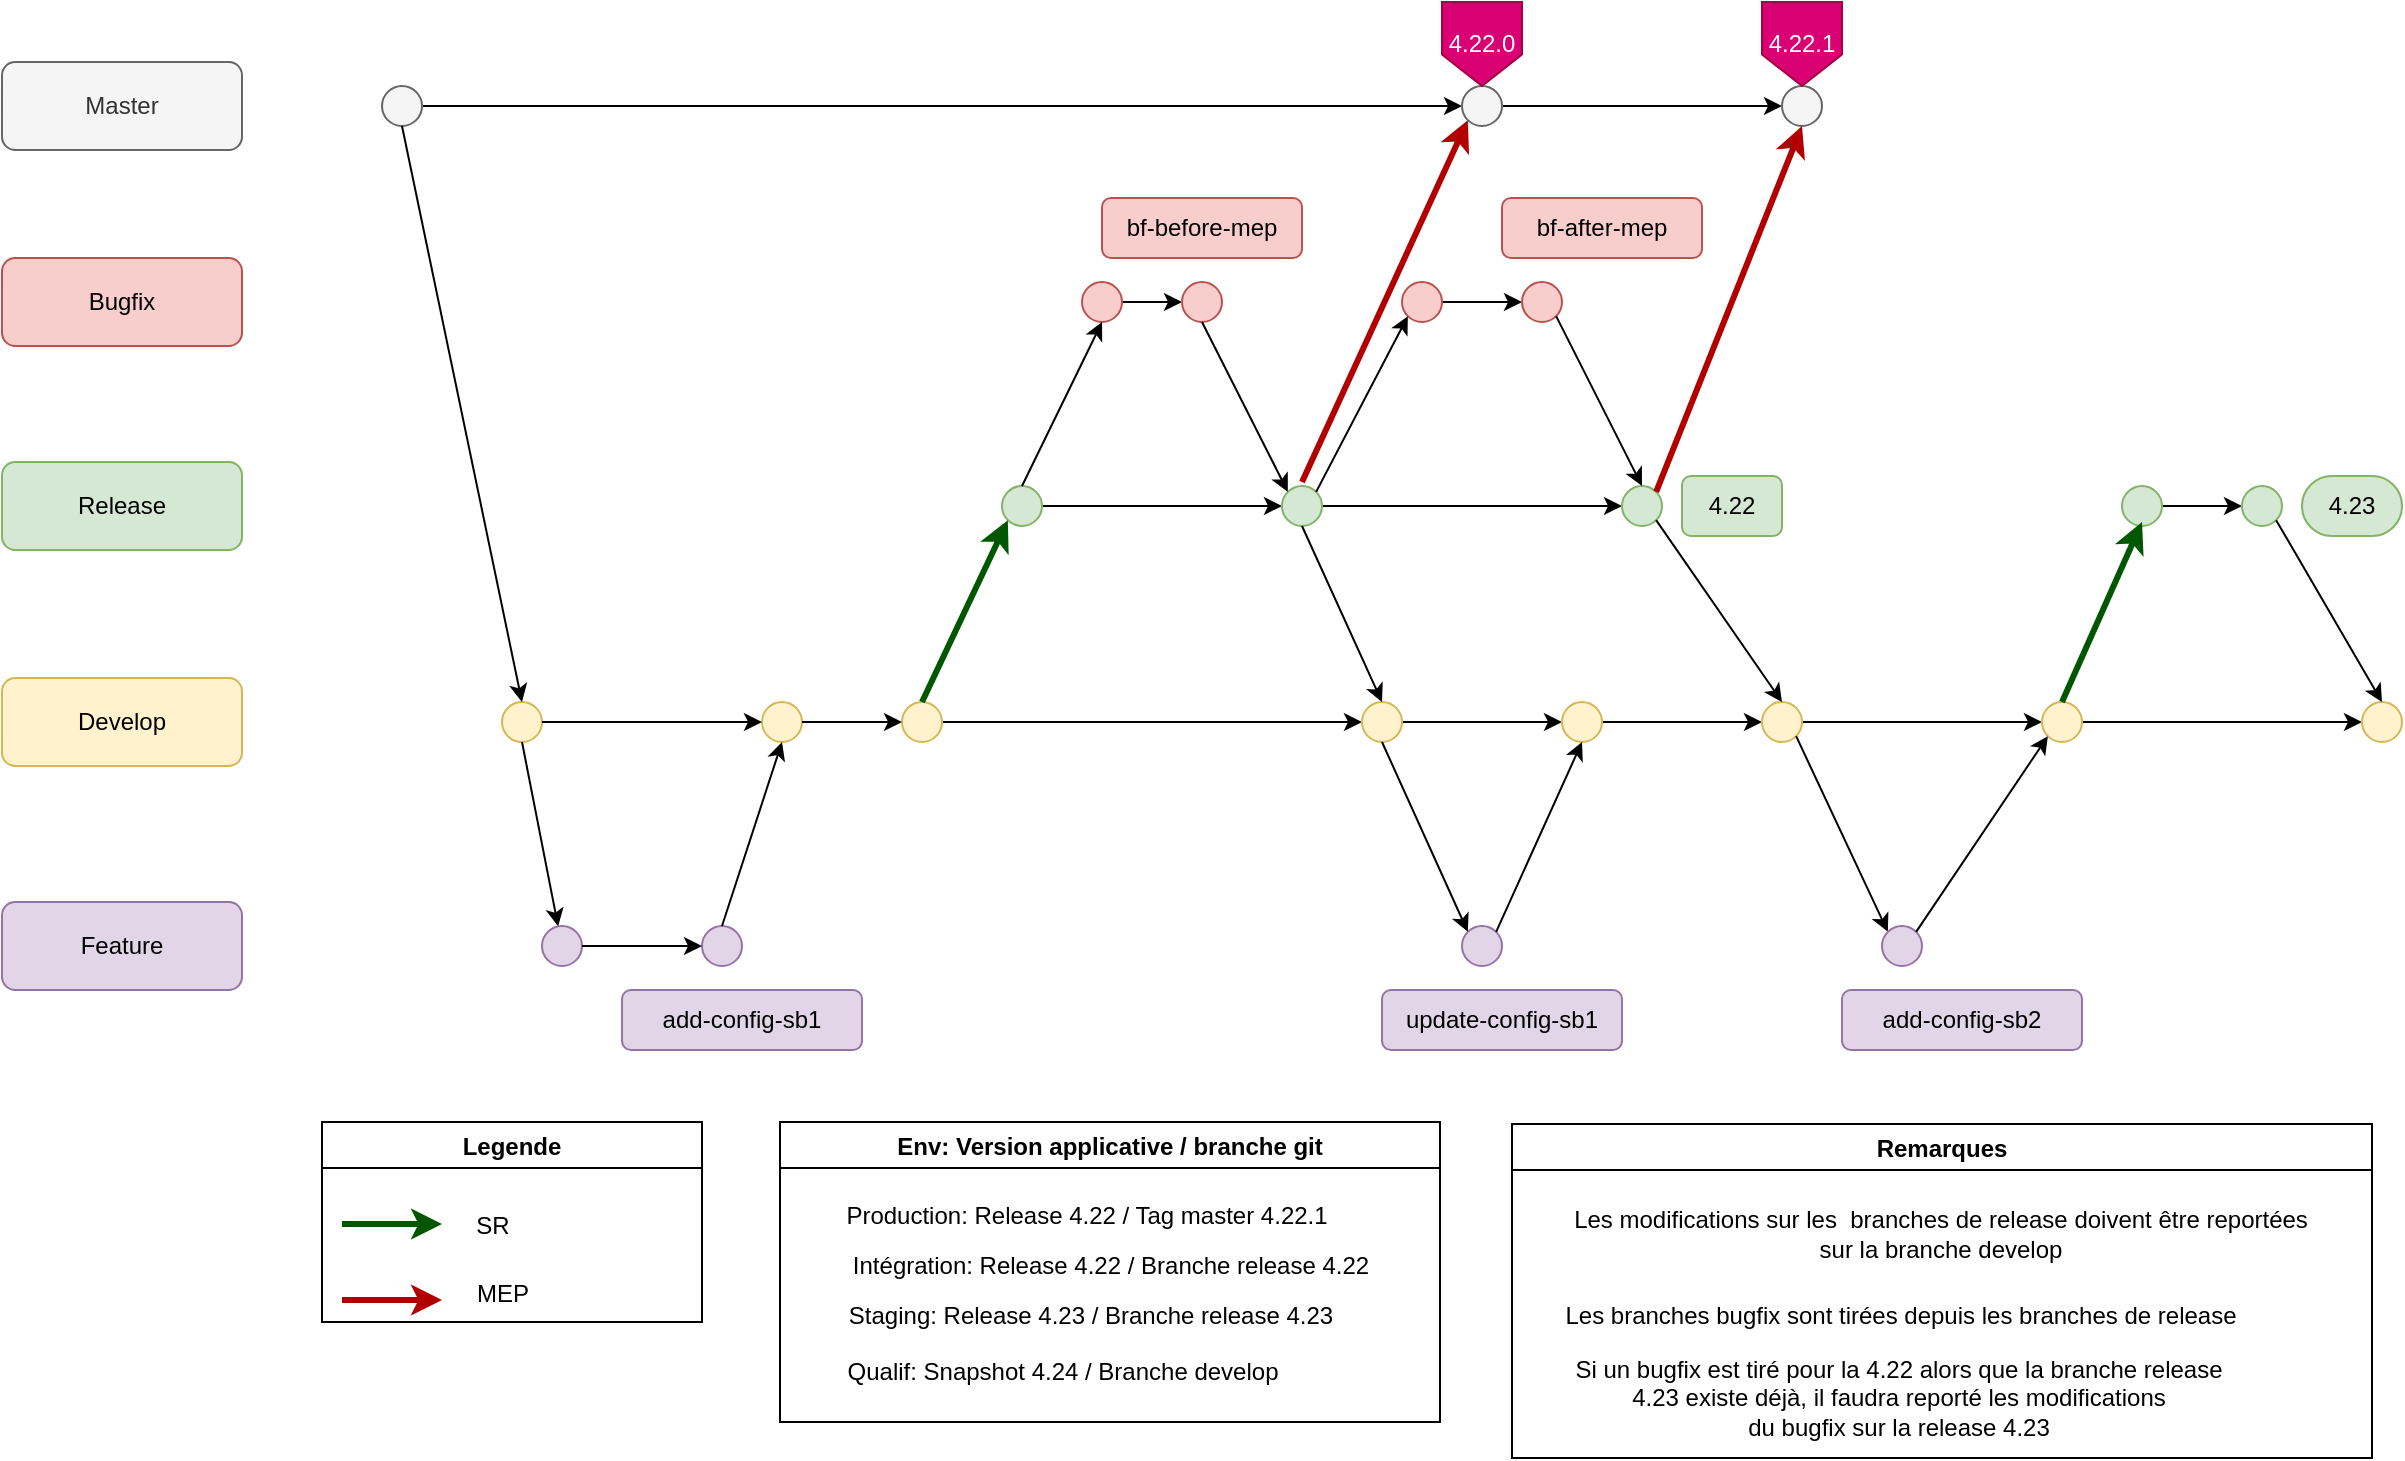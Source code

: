 <mxfile version="12.4.3" type="github" pages="1">
  <diagram id="-6oB9mol3KRmY-ijUOtQ" name="Page-1">
    <mxGraphModel dx="2692" dy="767" grid="1" gridSize="10" guides="1" tooltips="1" connect="1" arrows="1" fold="1" page="1" pageScale="1" pageWidth="1100" pageHeight="850" math="0" shadow="0">
      <root>
        <mxCell id="0"/>
        <mxCell id="1" parent="0"/>
        <mxCell id="VfZ5wekR2989KPgDg3WH-78" value="" style="edgeStyle=orthogonalEdgeStyle;rounded=0;orthogonalLoop=1;jettySize=auto;html=1;" parent="1" source="VfZ5wekR2989KPgDg3WH-1" target="VfZ5wekR2989KPgDg3WH-77" edge="1">
          <mxGeometry relative="1" as="geometry"/>
        </mxCell>
        <mxCell id="VfZ5wekR2989KPgDg3WH-1" value="" style="ellipse;whiteSpace=wrap;html=1;aspect=fixed;fillColor=#f5f5f5;strokeColor=#666666;fontColor=#333333;" parent="1" vertex="1">
          <mxGeometry x="70" y="92" width="20" height="20" as="geometry"/>
        </mxCell>
        <mxCell id="VfZ5wekR2989KPgDg3WH-102" value="" style="edgeStyle=orthogonalEdgeStyle;rounded=0;orthogonalLoop=1;jettySize=auto;html=1;" parent="1" source="VfZ5wekR2989KPgDg3WH-77" target="VfZ5wekR2989KPgDg3WH-101" edge="1">
          <mxGeometry relative="1" as="geometry"/>
        </mxCell>
        <mxCell id="VfZ5wekR2989KPgDg3WH-77" value="" style="ellipse;whiteSpace=wrap;html=1;aspect=fixed;fillColor=#f5f5f5;strokeColor=#666666;fontColor=#333333;" parent="1" vertex="1">
          <mxGeometry x="610" y="92" width="20" height="20" as="geometry"/>
        </mxCell>
        <mxCell id="VfZ5wekR2989KPgDg3WH-101" value="" style="ellipse;whiteSpace=wrap;html=1;aspect=fixed;fillColor=#f5f5f5;strokeColor=#666666;fontColor=#333333;" parent="1" vertex="1">
          <mxGeometry x="770" y="92" width="20" height="20" as="geometry"/>
        </mxCell>
        <mxCell id="VfZ5wekR2989KPgDg3WH-2" value="" style="ellipse;whiteSpace=wrap;html=1;aspect=fixed;fillColor=#fff2cc;strokeColor=#d6b656;" parent="1" vertex="1">
          <mxGeometry x="260" y="400" width="20" height="20" as="geometry"/>
        </mxCell>
        <mxCell id="VfZ5wekR2989KPgDg3WH-3" value="" style="ellipse;whiteSpace=wrap;html=1;aspect=fixed;fillColor=#fff2cc;strokeColor=#d6b656;" parent="1" vertex="1">
          <mxGeometry x="130" y="400" width="20" height="20" as="geometry"/>
        </mxCell>
        <mxCell id="VfZ5wekR2989KPgDg3WH-4" value="" style="ellipse;whiteSpace=wrap;html=1;aspect=fixed;fillColor=#e1d5e7;strokeColor=#9673a6;" parent="1" vertex="1">
          <mxGeometry x="150" y="512" width="20" height="20" as="geometry"/>
        </mxCell>
        <mxCell id="VfZ5wekR2989KPgDg3WH-5" value="" style="ellipse;whiteSpace=wrap;html=1;aspect=fixed;fillColor=#e1d5e7;strokeColor=#9673a6;" parent="1" vertex="1">
          <mxGeometry x="230" y="512" width="20" height="20" as="geometry"/>
        </mxCell>
        <mxCell id="VfZ5wekR2989KPgDg3WH-64" value="" style="edgeStyle=orthogonalEdgeStyle;rounded=0;orthogonalLoop=1;jettySize=auto;html=1;" parent="1" source="VfZ5wekR2989KPgDg3WH-6" target="VfZ5wekR2989KPgDg3WH-63" edge="1">
          <mxGeometry relative="1" as="geometry"/>
        </mxCell>
        <mxCell id="VfZ5wekR2989KPgDg3WH-6" value="" style="ellipse;whiteSpace=wrap;html=1;aspect=fixed;fillColor=#fff2cc;strokeColor=#d6b656;" parent="1" vertex="1">
          <mxGeometry x="330" y="400" width="20" height="20" as="geometry"/>
        </mxCell>
        <mxCell id="VfZ5wekR2989KPgDg3WH-106" value="" style="edgeStyle=orthogonalEdgeStyle;rounded=0;orthogonalLoop=1;jettySize=auto;html=1;" parent="1" source="VfZ5wekR2989KPgDg3WH-63" target="VfZ5wekR2989KPgDg3WH-105" edge="1">
          <mxGeometry relative="1" as="geometry"/>
        </mxCell>
        <mxCell id="VfZ5wekR2989KPgDg3WH-63" value="" style="ellipse;whiteSpace=wrap;html=1;aspect=fixed;fillColor=#fff2cc;strokeColor=#d6b656;" parent="1" vertex="1">
          <mxGeometry x="560" y="400" width="20" height="20" as="geometry"/>
        </mxCell>
        <mxCell id="VfZ5wekR2989KPgDg3WH-109" value="" style="edgeStyle=orthogonalEdgeStyle;rounded=0;orthogonalLoop=1;jettySize=auto;html=1;" parent="1" source="VfZ5wekR2989KPgDg3WH-105" target="VfZ5wekR2989KPgDg3WH-108" edge="1">
          <mxGeometry relative="1" as="geometry"/>
        </mxCell>
        <mxCell id="VfZ5wekR2989KPgDg3WH-105" value="" style="ellipse;whiteSpace=wrap;html=1;aspect=fixed;fillColor=#fff2cc;strokeColor=#d6b656;" parent="1" vertex="1">
          <mxGeometry x="660" y="400" width="20" height="20" as="geometry"/>
        </mxCell>
        <mxCell id="VfZ5wekR2989KPgDg3WH-113" value="" style="edgeStyle=orthogonalEdgeStyle;rounded=0;orthogonalLoop=1;jettySize=auto;html=1;" parent="1" source="VfZ5wekR2989KPgDg3WH-108" target="VfZ5wekR2989KPgDg3WH-112" edge="1">
          <mxGeometry relative="1" as="geometry"/>
        </mxCell>
        <mxCell id="VfZ5wekR2989KPgDg3WH-108" value="" style="ellipse;whiteSpace=wrap;html=1;aspect=fixed;fillColor=#fff2cc;strokeColor=#d6b656;" parent="1" vertex="1">
          <mxGeometry x="760" y="400" width="20" height="20" as="geometry"/>
        </mxCell>
        <mxCell id="VfZ5wekR2989KPgDg3WH-132" value="" style="edgeStyle=orthogonalEdgeStyle;rounded=0;orthogonalLoop=1;jettySize=auto;html=1;" parent="1" source="VfZ5wekR2989KPgDg3WH-112" target="VfZ5wekR2989KPgDg3WH-131" edge="1">
          <mxGeometry relative="1" as="geometry"/>
        </mxCell>
        <mxCell id="VfZ5wekR2989KPgDg3WH-112" value="" style="ellipse;whiteSpace=wrap;html=1;aspect=fixed;fillColor=#fff2cc;strokeColor=#d6b656;" parent="1" vertex="1">
          <mxGeometry x="900" y="400" width="20" height="20" as="geometry"/>
        </mxCell>
        <mxCell id="VfZ5wekR2989KPgDg3WH-131" value="" style="ellipse;whiteSpace=wrap;html=1;aspect=fixed;fillColor=#fff2cc;strokeColor=#d6b656;" parent="1" vertex="1">
          <mxGeometry x="1060" y="400" width="20" height="20" as="geometry"/>
        </mxCell>
        <mxCell id="VfZ5wekR2989KPgDg3WH-60" value="" style="edgeStyle=orthogonalEdgeStyle;rounded=0;orthogonalLoop=1;jettySize=auto;html=1;" parent="1" source="VfZ5wekR2989KPgDg3WH-7" target="VfZ5wekR2989KPgDg3WH-59" edge="1">
          <mxGeometry relative="1" as="geometry"/>
        </mxCell>
        <mxCell id="VfZ5wekR2989KPgDg3WH-7" value="" style="ellipse;whiteSpace=wrap;html=1;aspect=fixed;fillColor=#d5e8d4;strokeColor=#82b366;" parent="1" vertex="1">
          <mxGeometry x="380" y="292" width="20" height="20" as="geometry"/>
        </mxCell>
        <mxCell id="VfZ5wekR2989KPgDg3WH-62" value="" style="edgeStyle=orthogonalEdgeStyle;rounded=0;orthogonalLoop=1;jettySize=auto;html=1;" parent="1" source="VfZ5wekR2989KPgDg3WH-59" target="VfZ5wekR2989KPgDg3WH-61" edge="1">
          <mxGeometry relative="1" as="geometry"/>
        </mxCell>
        <mxCell id="VfZ5wekR2989KPgDg3WH-59" value="" style="ellipse;whiteSpace=wrap;html=1;aspect=fixed;fillColor=#d5e8d4;strokeColor=#82b366;" parent="1" vertex="1">
          <mxGeometry x="520" y="292" width="20" height="20" as="geometry"/>
        </mxCell>
        <mxCell id="VfZ5wekR2989KPgDg3WH-61" value="" style="ellipse;whiteSpace=wrap;html=1;aspect=fixed;fillColor=#d5e8d4;strokeColor=#82b366;" parent="1" vertex="1">
          <mxGeometry x="690" y="292" width="20" height="20" as="geometry"/>
        </mxCell>
        <mxCell id="VfZ5wekR2989KPgDg3WH-125" value="" style="edgeStyle=orthogonalEdgeStyle;rounded=0;orthogonalLoop=1;jettySize=auto;html=1;" parent="1" source="VfZ5wekR2989KPgDg3WH-120" target="VfZ5wekR2989KPgDg3WH-124" edge="1">
          <mxGeometry relative="1" as="geometry"/>
        </mxCell>
        <mxCell id="VfZ5wekR2989KPgDg3WH-120" value="" style="ellipse;whiteSpace=wrap;html=1;aspect=fixed;fillColor=#d5e8d4;strokeColor=#82b366;" parent="1" vertex="1">
          <mxGeometry x="940" y="292" width="20" height="20" as="geometry"/>
        </mxCell>
        <mxCell id="VfZ5wekR2989KPgDg3WH-124" value="" style="ellipse;whiteSpace=wrap;html=1;aspect=fixed;fillColor=#d5e8d4;strokeColor=#82b366;" parent="1" vertex="1">
          <mxGeometry x="1000" y="292" width="20" height="20" as="geometry"/>
        </mxCell>
        <mxCell id="VfZ5wekR2989KPgDg3WH-76" value="" style="edgeStyle=orthogonalEdgeStyle;rounded=0;orthogonalLoop=1;jettySize=auto;html=1;" parent="1" source="VfZ5wekR2989KPgDg3WH-9" target="VfZ5wekR2989KPgDg3WH-75" edge="1">
          <mxGeometry relative="1" as="geometry"/>
        </mxCell>
        <mxCell id="VfZ5wekR2989KPgDg3WH-9" value="" style="ellipse;whiteSpace=wrap;html=1;aspect=fixed;fillColor=#f8cecc;strokeColor=#b85450;" parent="1" vertex="1">
          <mxGeometry x="420" y="190" width="20" height="20" as="geometry"/>
        </mxCell>
        <mxCell id="VfZ5wekR2989KPgDg3WH-75" value="" style="ellipse;whiteSpace=wrap;html=1;aspect=fixed;fillColor=#f8cecc;strokeColor=#b85450;" parent="1" vertex="1">
          <mxGeometry x="470" y="190" width="20" height="20" as="geometry"/>
        </mxCell>
        <mxCell id="VfZ5wekR2989KPgDg3WH-98" value="" style="edgeStyle=orthogonalEdgeStyle;rounded=0;orthogonalLoop=1;jettySize=auto;html=1;" parent="1" source="VfZ5wekR2989KPgDg3WH-95" target="VfZ5wekR2989KPgDg3WH-97" edge="1">
          <mxGeometry relative="1" as="geometry"/>
        </mxCell>
        <mxCell id="VfZ5wekR2989KPgDg3WH-95" value="" style="ellipse;whiteSpace=wrap;html=1;aspect=fixed;fillColor=#f8cecc;strokeColor=#b85450;" parent="1" vertex="1">
          <mxGeometry x="580" y="190" width="20" height="20" as="geometry"/>
        </mxCell>
        <mxCell id="VfZ5wekR2989KPgDg3WH-97" value="" style="ellipse;whiteSpace=wrap;html=1;aspect=fixed;fillColor=#f8cecc;strokeColor=#b85450;" parent="1" vertex="1">
          <mxGeometry x="640" y="190" width="20" height="20" as="geometry"/>
        </mxCell>
        <mxCell id="VfZ5wekR2989KPgDg3WH-10" value="" style="ellipse;whiteSpace=wrap;html=1;aspect=fixed;fillColor=#e1d5e7;strokeColor=#9673a6;" parent="1" vertex="1">
          <mxGeometry x="610" y="512" width="20" height="20" as="geometry"/>
        </mxCell>
        <mxCell id="VfZ5wekR2989KPgDg3WH-29" value="Master" style="rounded=1;whiteSpace=wrap;html=1;fillColor=#f5f5f5;strokeColor=#666666;fontColor=#333333;" parent="1" vertex="1">
          <mxGeometry x="-120" y="80" width="120" height="44" as="geometry"/>
        </mxCell>
        <mxCell id="VfZ5wekR2989KPgDg3WH-31" value="Bugfix" style="rounded=1;whiteSpace=wrap;html=1;fillColor=#f8cecc;strokeColor=#b85450;" parent="1" vertex="1">
          <mxGeometry x="-120" y="178" width="120" height="44" as="geometry"/>
        </mxCell>
        <mxCell id="VfZ5wekR2989KPgDg3WH-32" value="Release" style="rounded=1;whiteSpace=wrap;html=1;fillColor=#d5e8d4;strokeColor=#82b366;" parent="1" vertex="1">
          <mxGeometry x="-120" y="280" width="120" height="44" as="geometry"/>
        </mxCell>
        <mxCell id="VfZ5wekR2989KPgDg3WH-33" value="Develop" style="rounded=1;whiteSpace=wrap;html=1;fillColor=#fff2cc;strokeColor=#d6b656;" parent="1" vertex="1">
          <mxGeometry x="-120" y="388" width="120" height="44" as="geometry"/>
        </mxCell>
        <mxCell id="VfZ5wekR2989KPgDg3WH-34" value="Feature" style="rounded=1;whiteSpace=wrap;html=1;fillColor=#e1d5e7;strokeColor=#9673a6;" parent="1" vertex="1">
          <mxGeometry x="-120" y="500" width="120" height="44" as="geometry"/>
        </mxCell>
        <mxCell id="VfZ5wekR2989KPgDg3WH-40" value="" style="endArrow=classic;html=1;exitX=0.5;exitY=1;exitDx=0;exitDy=0;entryX=0.5;entryY=0;entryDx=0;entryDy=0;" parent="1" source="VfZ5wekR2989KPgDg3WH-1" target="VfZ5wekR2989KPgDg3WH-3" edge="1">
          <mxGeometry width="50" height="50" relative="1" as="geometry">
            <mxPoint x="-120" y="620" as="sourcePoint"/>
            <mxPoint x="130" y="410" as="targetPoint"/>
          </mxGeometry>
        </mxCell>
        <mxCell id="VfZ5wekR2989KPgDg3WH-41" value="" style="endArrow=classic;html=1;exitX=1;exitY=0.5;exitDx=0;exitDy=0;" parent="1" source="VfZ5wekR2989KPgDg3WH-3" edge="1">
          <mxGeometry width="50" height="50" relative="1" as="geometry">
            <mxPoint x="-120" y="620" as="sourcePoint"/>
            <mxPoint x="260" y="410" as="targetPoint"/>
          </mxGeometry>
        </mxCell>
        <mxCell id="VfZ5wekR2989KPgDg3WH-43" value="" style="endArrow=classic;html=1;exitX=0.5;exitY=1;exitDx=0;exitDy=0;" parent="1" source="VfZ5wekR2989KPgDg3WH-3" target="VfZ5wekR2989KPgDg3WH-4" edge="1">
          <mxGeometry width="50" height="50" relative="1" as="geometry">
            <mxPoint x="-120" y="620" as="sourcePoint"/>
            <mxPoint x="160" y="510" as="targetPoint"/>
          </mxGeometry>
        </mxCell>
        <mxCell id="VfZ5wekR2989KPgDg3WH-44" value="" style="endArrow=classic;html=1;exitX=1;exitY=0.5;exitDx=0;exitDy=0;entryX=0;entryY=0.5;entryDx=0;entryDy=0;" parent="1" source="VfZ5wekR2989KPgDg3WH-4" target="VfZ5wekR2989KPgDg3WH-5" edge="1">
          <mxGeometry width="50" height="50" relative="1" as="geometry">
            <mxPoint x="-120" y="620" as="sourcePoint"/>
            <mxPoint x="-70" y="570" as="targetPoint"/>
          </mxGeometry>
        </mxCell>
        <mxCell id="VfZ5wekR2989KPgDg3WH-45" value="" style="endArrow=classic;html=1;exitX=0.5;exitY=0;exitDx=0;exitDy=0;entryX=0.5;entryY=1;entryDx=0;entryDy=0;" parent="1" source="VfZ5wekR2989KPgDg3WH-5" target="VfZ5wekR2989KPgDg3WH-2" edge="1">
          <mxGeometry width="50" height="50" relative="1" as="geometry">
            <mxPoint x="-120" y="620" as="sourcePoint"/>
            <mxPoint x="-70" y="570" as="targetPoint"/>
          </mxGeometry>
        </mxCell>
        <mxCell id="VfZ5wekR2989KPgDg3WH-46" value="" style="endArrow=classic;html=1;exitX=1;exitY=0.5;exitDx=0;exitDy=0;" parent="1" source="VfZ5wekR2989KPgDg3WH-2" edge="1">
          <mxGeometry width="50" height="50" relative="1" as="geometry">
            <mxPoint x="-110" y="630" as="sourcePoint"/>
            <mxPoint x="330" y="410" as="targetPoint"/>
          </mxGeometry>
        </mxCell>
        <mxCell id="VfZ5wekR2989KPgDg3WH-47" value="" style="endArrow=classic;html=1;exitX=0.5;exitY=0;exitDx=0;exitDy=0;entryX=0;entryY=1;entryDx=0;entryDy=0;fillColor=#008a00;strokeColor=#005700;strokeWidth=3;" parent="1" source="VfZ5wekR2989KPgDg3WH-6" target="VfZ5wekR2989KPgDg3WH-7" edge="1">
          <mxGeometry width="50" height="50" relative="1" as="geometry">
            <mxPoint x="-100" y="640" as="sourcePoint"/>
            <mxPoint x="380" y="310" as="targetPoint"/>
          </mxGeometry>
        </mxCell>
        <mxCell id="VfZ5wekR2989KPgDg3WH-49" value="" style="endArrow=classic;html=1;exitX=0.5;exitY=0;exitDx=0;exitDy=0;entryX=0.5;entryY=1;entryDx=0;entryDy=0;" parent="1" source="VfZ5wekR2989KPgDg3WH-7" target="VfZ5wekR2989KPgDg3WH-9" edge="1">
          <mxGeometry width="50" height="50" relative="1" as="geometry">
            <mxPoint x="410" y="270" as="sourcePoint"/>
            <mxPoint x="430" y="220" as="targetPoint"/>
          </mxGeometry>
        </mxCell>
        <mxCell id="VfZ5wekR2989KPgDg3WH-50" value="" style="endArrow=classic;html=1;exitX=0.5;exitY=1;exitDx=0;exitDy=0;entryX=0;entryY=0;entryDx=0;entryDy=0;" parent="1" source="VfZ5wekR2989KPgDg3WH-75" target="VfZ5wekR2989KPgDg3WH-59" edge="1">
          <mxGeometry width="50" height="50" relative="1" as="geometry">
            <mxPoint x="160" y="470" as="sourcePoint"/>
            <mxPoint x="530" y="290" as="targetPoint"/>
          </mxGeometry>
        </mxCell>
        <mxCell id="VfZ5wekR2989KPgDg3WH-51" value="" style="endArrow=classic;html=1;fillColor=#e51400;strokeColor=#B20000;strokeWidth=3;entryX=0;entryY=1;entryDx=0;entryDy=0;" parent="1" target="VfZ5wekR2989KPgDg3WH-77" edge="1">
          <mxGeometry width="50" height="50" relative="1" as="geometry">
            <mxPoint x="530" y="290" as="sourcePoint"/>
            <mxPoint x="610" y="100" as="targetPoint"/>
          </mxGeometry>
        </mxCell>
        <mxCell id="VfZ5wekR2989KPgDg3WH-71" value="" style="endArrow=classic;html=1;exitX=0.5;exitY=1;exitDx=0;exitDy=0;entryX=0.5;entryY=0;entryDx=0;entryDy=0;" parent="1" source="VfZ5wekR2989KPgDg3WH-59" target="VfZ5wekR2989KPgDg3WH-63" edge="1">
          <mxGeometry width="50" height="50" relative="1" as="geometry">
            <mxPoint x="-120" y="760" as="sourcePoint"/>
            <mxPoint x="-70" y="710" as="targetPoint"/>
          </mxGeometry>
        </mxCell>
        <mxCell id="VfZ5wekR2989KPgDg3WH-79" value="4.22.0" style="shape=offPageConnector;whiteSpace=wrap;html=1;fillColor=#d80073;strokeColor=#A50040;fontColor=#ffffff;" parent="1" vertex="1">
          <mxGeometry x="600" y="50" width="40" height="42" as="geometry"/>
        </mxCell>
        <mxCell id="VfZ5wekR2989KPgDg3WH-90" value="" style="endArrow=classic;html=1;exitX=1;exitY=0;exitDx=0;exitDy=0;entryX=0;entryY=1;entryDx=0;entryDy=0;" parent="1" source="VfZ5wekR2989KPgDg3WH-59" target="VfZ5wekR2989KPgDg3WH-95" edge="1">
          <mxGeometry width="50" height="50" relative="1" as="geometry">
            <mxPoint x="530" y="300" as="sourcePoint"/>
            <mxPoint x="-80" y="790" as="targetPoint"/>
          </mxGeometry>
        </mxCell>
        <mxCell id="VfZ5wekR2989KPgDg3WH-91" value="" style="endArrow=classic;html=1;entryX=0.5;entryY=0;entryDx=0;entryDy=0;exitX=1;exitY=1;exitDx=0;exitDy=0;" parent="1" source="VfZ5wekR2989KPgDg3WH-97" target="VfZ5wekR2989KPgDg3WH-61" edge="1">
          <mxGeometry width="50" height="50" relative="1" as="geometry">
            <mxPoint x="-110" y="850" as="sourcePoint"/>
            <mxPoint x="-70" y="800" as="targetPoint"/>
          </mxGeometry>
        </mxCell>
        <mxCell id="VfZ5wekR2989KPgDg3WH-92" value="" style="endArrow=classic;html=1;exitX=1;exitY=0;exitDx=0;exitDy=0;entryX=0.5;entryY=1;entryDx=0;entryDy=0;fillColor=#e51400;strokeColor=#B20000;strokeWidth=3;" parent="1" source="VfZ5wekR2989KPgDg3WH-61" target="VfZ5wekR2989KPgDg3WH-101" edge="1">
          <mxGeometry width="50" height="50" relative="1" as="geometry">
            <mxPoint x="610" y="180" as="sourcePoint"/>
            <mxPoint x="780" y="120" as="targetPoint"/>
          </mxGeometry>
        </mxCell>
        <mxCell id="VfZ5wekR2989KPgDg3WH-93" value="" style="endArrow=classic;html=1;exitX=0.5;exitY=1;exitDx=0;exitDy=0;entryX=0;entryY=0;entryDx=0;entryDy=0;" parent="1" source="VfZ5wekR2989KPgDg3WH-63" target="VfZ5wekR2989KPgDg3WH-10" edge="1">
          <mxGeometry width="50" height="50" relative="1" as="geometry">
            <mxPoint x="-100" y="870" as="sourcePoint"/>
            <mxPoint x="600" y="510" as="targetPoint"/>
          </mxGeometry>
        </mxCell>
        <mxCell id="VfZ5wekR2989KPgDg3WH-103" value="4.22.1" style="shape=offPageConnector;whiteSpace=wrap;html=1;fillColor=#d80073;strokeColor=#A50040;fontColor=#ffffff;" parent="1" vertex="1">
          <mxGeometry x="760" y="50" width="40" height="42" as="geometry"/>
        </mxCell>
        <mxCell id="VfZ5wekR2989KPgDg3WH-107" value="" style="endArrow=classic;html=1;exitX=1;exitY=0;exitDx=0;exitDy=0;" parent="1" source="VfZ5wekR2989KPgDg3WH-10" edge="1">
          <mxGeometry width="50" height="50" relative="1" as="geometry">
            <mxPoint x="-120" y="620" as="sourcePoint"/>
            <mxPoint x="670" y="420" as="targetPoint"/>
          </mxGeometry>
        </mxCell>
        <mxCell id="VfZ5wekR2989KPgDg3WH-110" value="" style="endArrow=classic;html=1;entryX=0.5;entryY=0;entryDx=0;entryDy=0;exitX=1;exitY=1;exitDx=0;exitDy=0;" parent="1" source="VfZ5wekR2989KPgDg3WH-61" target="VfZ5wekR2989KPgDg3WH-108" edge="1">
          <mxGeometry width="50" height="50" relative="1" as="geometry">
            <mxPoint x="700" y="312" as="sourcePoint"/>
            <mxPoint x="-70" y="570" as="targetPoint"/>
          </mxGeometry>
        </mxCell>
        <mxCell id="VfZ5wekR2989KPgDg3WH-115" value="" style="endArrow=classic;html=1;exitX=1;exitY=1;exitDx=0;exitDy=0;entryX=0;entryY=0;entryDx=0;entryDy=0;" parent="1" source="VfZ5wekR2989KPgDg3WH-108" target="VfZ5wekR2989KPgDg3WH-116" edge="1">
          <mxGeometry width="50" height="50" relative="1" as="geometry">
            <mxPoint x="-120" y="720" as="sourcePoint"/>
            <mxPoint x="810" y="490" as="targetPoint"/>
          </mxGeometry>
        </mxCell>
        <mxCell id="VfZ5wekR2989KPgDg3WH-116" value="" style="ellipse;whiteSpace=wrap;html=1;aspect=fixed;fillColor=#e1d5e7;strokeColor=#9673a6;" parent="1" vertex="1">
          <mxGeometry x="820" y="512" width="20" height="20" as="geometry"/>
        </mxCell>
        <mxCell id="VfZ5wekR2989KPgDg3WH-118" value="" style="endArrow=classic;html=1;exitX=1;exitY=0;exitDx=0;exitDy=0;entryX=0;entryY=1;entryDx=0;entryDy=0;" parent="1" source="VfZ5wekR2989KPgDg3WH-116" target="VfZ5wekR2989KPgDg3WH-112" edge="1">
          <mxGeometry width="50" height="50" relative="1" as="geometry">
            <mxPoint x="-120" y="720" as="sourcePoint"/>
            <mxPoint x="960" y="500" as="targetPoint"/>
          </mxGeometry>
        </mxCell>
        <mxCell id="VfZ5wekR2989KPgDg3WH-119" value="" style="endArrow=classic;html=1;entryX=0.5;entryY=0.9;entryDx=0;entryDy=0;entryPerimeter=0;fillColor=#008a00;strokeColor=#005700;strokeWidth=3;" parent="1" target="VfZ5wekR2989KPgDg3WH-120" edge="1">
          <mxGeometry width="50" height="50" relative="1" as="geometry">
            <mxPoint x="910" y="400" as="sourcePoint"/>
            <mxPoint x="940" y="320" as="targetPoint"/>
          </mxGeometry>
        </mxCell>
        <mxCell id="VfZ5wekR2989KPgDg3WH-135" value="" style="endArrow=classic;html=1;entryX=0.5;entryY=0;entryDx=0;entryDy=0;exitX=1;exitY=1;exitDx=0;exitDy=0;" parent="1" source="VfZ5wekR2989KPgDg3WH-124" target="VfZ5wekR2989KPgDg3WH-131" edge="1">
          <mxGeometry width="50" height="50" relative="1" as="geometry">
            <mxPoint x="1070" y="330" as="sourcePoint"/>
            <mxPoint x="780" y="410" as="targetPoint"/>
          </mxGeometry>
        </mxCell>
        <mxCell id="VfZ5wekR2989KPgDg3WH-141" value="&lt;div&gt;add-config-sb1&lt;/div&gt;" style="rounded=1;whiteSpace=wrap;html=1;fillColor=#e1d5e7;strokeColor=#9673a6;" parent="1" vertex="1">
          <mxGeometry x="190" y="544" width="120" height="30" as="geometry"/>
        </mxCell>
        <mxCell id="VfZ5wekR2989KPgDg3WH-143" value="4.22" style="rounded=1;whiteSpace=wrap;html=1;fillColor=#d5e8d4;strokeColor=#82b366;" parent="1" vertex="1">
          <mxGeometry x="720" y="287" width="50" height="30" as="geometry"/>
        </mxCell>
        <mxCell id="VfZ5wekR2989KPgDg3WH-144" value="4.23" style="rounded=1;whiteSpace=wrap;html=1;fillColor=#d5e8d4;strokeColor=#82b366;arcSize=50;" parent="1" vertex="1">
          <mxGeometry x="1030" y="287" width="50" height="30" as="geometry"/>
        </mxCell>
        <mxCell id="VfZ5wekR2989KPgDg3WH-145" value="bf-before-mep" style="rounded=1;whiteSpace=wrap;html=1;fillColor=#f8cecc;strokeColor=#b85450;" parent="1" vertex="1">
          <mxGeometry x="430" y="148" width="100" height="30" as="geometry"/>
        </mxCell>
        <mxCell id="VfZ5wekR2989KPgDg3WH-147" value="bf-after-mep" style="rounded=1;whiteSpace=wrap;html=1;fillColor=#f8cecc;strokeColor=#b85450;" parent="1" vertex="1">
          <mxGeometry x="630" y="148" width="100" height="30" as="geometry"/>
        </mxCell>
        <mxCell id="VfZ5wekR2989KPgDg3WH-148" value="&lt;div&gt;update-config-sb1&lt;/div&gt;" style="rounded=1;whiteSpace=wrap;html=1;fillColor=#e1d5e7;strokeColor=#9673a6;" parent="1" vertex="1">
          <mxGeometry x="570" y="544" width="120" height="30" as="geometry"/>
        </mxCell>
        <mxCell id="VfZ5wekR2989KPgDg3WH-149" value="&lt;div&gt;add-config-sb2&lt;/div&gt;" style="rounded=1;whiteSpace=wrap;html=1;fillColor=#e1d5e7;strokeColor=#9673a6;" parent="1" vertex="1">
          <mxGeometry x="800" y="544" width="120" height="30" as="geometry"/>
        </mxCell>
        <mxCell id="VfZ5wekR2989KPgDg3WH-151" value="Legende" style="swimlane;" parent="1" vertex="1">
          <mxGeometry x="40" y="610" width="190" height="100" as="geometry"/>
        </mxCell>
        <mxCell id="VfZ5wekR2989KPgDg3WH-152" value="" style="endArrow=classic;html=1;fillColor=#008a00;strokeColor=#005700;strokeWidth=3;" parent="VfZ5wekR2989KPgDg3WH-151" edge="1">
          <mxGeometry width="50" height="50" relative="1" as="geometry">
            <mxPoint x="10" y="51" as="sourcePoint"/>
            <mxPoint x="60" y="51" as="targetPoint"/>
          </mxGeometry>
        </mxCell>
        <mxCell id="VfZ5wekR2989KPgDg3WH-153" value="" style="endArrow=classic;html=1;fillColor=#e51400;strokeColor=#B20000;strokeWidth=3;" parent="VfZ5wekR2989KPgDg3WH-151" edge="1">
          <mxGeometry width="50" height="50" relative="1" as="geometry">
            <mxPoint x="10" y="89" as="sourcePoint"/>
            <mxPoint x="60" y="89" as="targetPoint"/>
          </mxGeometry>
        </mxCell>
        <mxCell id="VfZ5wekR2989KPgDg3WH-154" value="SR " style="text;html=1;align=center;verticalAlign=middle;resizable=0;points=[];;autosize=1;" parent="VfZ5wekR2989KPgDg3WH-151" vertex="1">
          <mxGeometry x="70" y="42" width="30" height="20" as="geometry"/>
        </mxCell>
        <mxCell id="VfZ5wekR2989KPgDg3WH-155" value="MEP" style="text;html=1;align=center;verticalAlign=middle;resizable=0;points=[];;autosize=1;" parent="VfZ5wekR2989KPgDg3WH-151" vertex="1">
          <mxGeometry x="70" y="76" width="40" height="20" as="geometry"/>
        </mxCell>
        <mxCell id="VfZ5wekR2989KPgDg3WH-156" value="Env: Version applicative / branche git" style="swimlane;" parent="1" vertex="1">
          <mxGeometry x="269" y="610" width="330" height="150" as="geometry"/>
        </mxCell>
        <mxCell id="VfZ5wekR2989KPgDg3WH-166" value="Intégration: Release 4.22 / Branche release 4.22" style="text;html=1;align=center;verticalAlign=middle;resizable=0;points=[];;autosize=1;" parent="VfZ5wekR2989KPgDg3WH-156" vertex="1">
          <mxGeometry x="10" y="62" width="310" height="20" as="geometry"/>
        </mxCell>
        <mxCell id="VfZ5wekR2989KPgDg3WH-167" value="Staging: Release 4.23 / Branche release 4.23" style="text;html=1;align=center;verticalAlign=middle;resizable=0;points=[];;autosize=1;" parent="VfZ5wekR2989KPgDg3WH-156" vertex="1">
          <mxGeometry x="10" y="87" width="290" height="20" as="geometry"/>
        </mxCell>
        <mxCell id="VfZ5wekR2989KPgDg3WH-169" value="Qualif: Snapshot 4.24 / Branche develop" style="text;html=1;align=center;verticalAlign=middle;resizable=0;points=[];;autosize=1;" parent="VfZ5wekR2989KPgDg3WH-156" vertex="1">
          <mxGeometry x="11" y="115" width="260" height="20" as="geometry"/>
        </mxCell>
        <mxCell id="VfZ5wekR2989KPgDg3WH-158" value="Production: Release 4.22 / Tag master 4.22.1" style="text;html=1;align=center;verticalAlign=middle;resizable=0;points=[];;autosize=1;" parent="1" vertex="1">
          <mxGeometry x="277" y="647" width="290" height="20" as="geometry"/>
        </mxCell>
        <mxCell id="VfZ5wekR2989KPgDg3WH-173" value="Remarques" style="swimlane;startSize=23;" parent="1" vertex="1">
          <mxGeometry x="635" y="611" width="430" height="167" as="geometry"/>
        </mxCell>
        <mxCell id="VfZ5wekR2989KPgDg3WH-176" value="&lt;div&gt;Les modifications sur les&amp;nbsp; branches de release doivent être reportées &lt;br&gt;&lt;/div&gt;&lt;div&gt;sur la branche develop&lt;br&gt;&lt;/div&gt;" style="text;html=1;align=center;verticalAlign=middle;resizable=0;points=[];;autosize=1;" parent="VfZ5wekR2989KPgDg3WH-173" vertex="1">
          <mxGeometry x="-6" y="40" width="440" height="30" as="geometry"/>
        </mxCell>
        <mxCell id="VfZ5wekR2989KPgDg3WH-183" value="&lt;div&gt;Si un bugfix est tiré pour la 4.22 alors que la branche release &lt;br&gt;&lt;/div&gt;&lt;div&gt;4.23 existe déjà, il faudra reporté les modifications&lt;/div&gt;&lt;div&gt; du bugfix sur la release 4.23&lt;/div&gt;" style="text;html=1;align=center;verticalAlign=middle;resizable=0;points=[];;autosize=1;" parent="VfZ5wekR2989KPgDg3WH-173" vertex="1">
          <mxGeometry x="-2" y="112" width="390" height="50" as="geometry"/>
        </mxCell>
        <mxCell id="VfZ5wekR2989KPgDg3WH-182" value="Les branches bugfix sont tirées depuis les branches de release" style="text;html=1;align=center;verticalAlign=middle;resizable=0;points=[];;autosize=1;" parent="1" vertex="1">
          <mxGeometry x="629" y="697" width="400" height="20" as="geometry"/>
        </mxCell>
      </root>
    </mxGraphModel>
  </diagram>
</mxfile>
